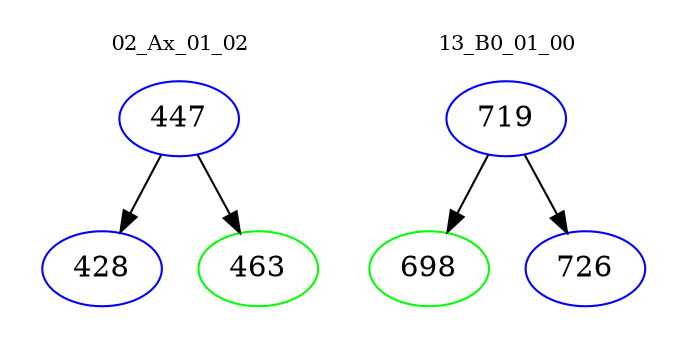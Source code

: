 digraph{
subgraph cluster_0 {
color = white
label = "02_Ax_01_02";
fontsize=10;
T0_447 [label="447", color="blue"]
T0_447 -> T0_428 [color="black"]
T0_428 [label="428", color="blue"]
T0_447 -> T0_463 [color="black"]
T0_463 [label="463", color="green"]
}
subgraph cluster_1 {
color = white
label = "13_B0_01_00";
fontsize=10;
T1_719 [label="719", color="blue"]
T1_719 -> T1_698 [color="black"]
T1_698 [label="698", color="green"]
T1_719 -> T1_726 [color="black"]
T1_726 [label="726", color="blue"]
}
}
